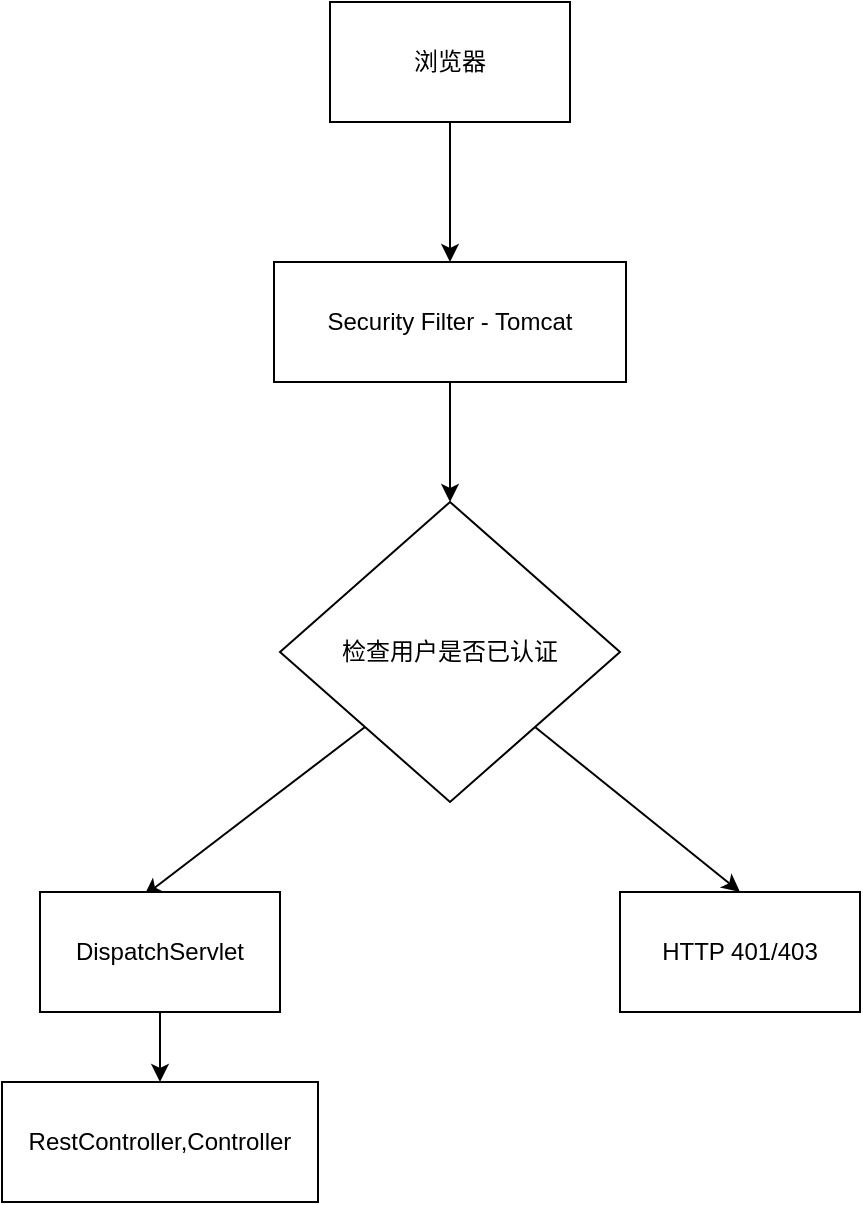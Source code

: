 <mxfile version="20.5.3" type="github">
  <diagram id="C5RBs43oDa-KdzZeNtuy" name="Page-1">
    <mxGraphModel dx="1422" dy="762" grid="1" gridSize="10" guides="1" tooltips="1" connect="1" arrows="1" fold="1" page="1" pageScale="1" pageWidth="827" pageHeight="1169" math="0" shadow="0">
      <root>
        <mxCell id="WIyWlLk6GJQsqaUBKTNV-0" />
        <mxCell id="WIyWlLk6GJQsqaUBKTNV-1" parent="WIyWlLk6GJQsqaUBKTNV-0" />
        <mxCell id="3I9cZPLuvL2-j8E1OE_F-3" style="edgeStyle=orthogonalEdgeStyle;rounded=0;orthogonalLoop=1;jettySize=auto;html=1;exitX=0.5;exitY=1;exitDx=0;exitDy=0;entryX=0.5;entryY=0;entryDx=0;entryDy=0;" edge="1" parent="WIyWlLk6GJQsqaUBKTNV-1" source="3I9cZPLuvL2-j8E1OE_F-0" target="3I9cZPLuvL2-j8E1OE_F-1">
          <mxGeometry relative="1" as="geometry" />
        </mxCell>
        <mxCell id="3I9cZPLuvL2-j8E1OE_F-0" value="浏览器" style="rounded=0;whiteSpace=wrap;html=1;" vertex="1" parent="WIyWlLk6GJQsqaUBKTNV-1">
          <mxGeometry x="340" y="80" width="120" height="60" as="geometry" />
        </mxCell>
        <mxCell id="3I9cZPLuvL2-j8E1OE_F-4" style="edgeStyle=orthogonalEdgeStyle;rounded=0;orthogonalLoop=1;jettySize=auto;html=1;exitX=0.5;exitY=1;exitDx=0;exitDy=0;entryX=0.5;entryY=0;entryDx=0;entryDy=0;" edge="1" parent="WIyWlLk6GJQsqaUBKTNV-1" source="3I9cZPLuvL2-j8E1OE_F-1" target="3I9cZPLuvL2-j8E1OE_F-2">
          <mxGeometry relative="1" as="geometry" />
        </mxCell>
        <mxCell id="3I9cZPLuvL2-j8E1OE_F-1" value="Security Filter - Tomcat" style="rounded=0;whiteSpace=wrap;html=1;" vertex="1" parent="WIyWlLk6GJQsqaUBKTNV-1">
          <mxGeometry x="312" y="210" width="176" height="60" as="geometry" />
        </mxCell>
        <mxCell id="3I9cZPLuvL2-j8E1OE_F-12" style="rounded=0;orthogonalLoop=1;jettySize=auto;html=1;exitX=0;exitY=1;exitDx=0;exitDy=0;entryX=0.433;entryY=0.033;entryDx=0;entryDy=0;entryPerimeter=0;" edge="1" parent="WIyWlLk6GJQsqaUBKTNV-1" source="3I9cZPLuvL2-j8E1OE_F-2" target="3I9cZPLuvL2-j8E1OE_F-6">
          <mxGeometry relative="1" as="geometry" />
        </mxCell>
        <mxCell id="3I9cZPLuvL2-j8E1OE_F-13" style="edgeStyle=none;rounded=0;orthogonalLoop=1;jettySize=auto;html=1;exitX=1;exitY=1;exitDx=0;exitDy=0;entryX=0.5;entryY=0;entryDx=0;entryDy=0;" edge="1" parent="WIyWlLk6GJQsqaUBKTNV-1" source="3I9cZPLuvL2-j8E1OE_F-2" target="3I9cZPLuvL2-j8E1OE_F-5">
          <mxGeometry relative="1" as="geometry" />
        </mxCell>
        <mxCell id="3I9cZPLuvL2-j8E1OE_F-2" value="检查用户是否已认证" style="rhombus;whiteSpace=wrap;html=1;" vertex="1" parent="WIyWlLk6GJQsqaUBKTNV-1">
          <mxGeometry x="315" y="330" width="170" height="150" as="geometry" />
        </mxCell>
        <mxCell id="3I9cZPLuvL2-j8E1OE_F-5" value="HTTP 401/403" style="rounded=0;whiteSpace=wrap;html=1;" vertex="1" parent="WIyWlLk6GJQsqaUBKTNV-1">
          <mxGeometry x="485" y="525" width="120" height="60" as="geometry" />
        </mxCell>
        <mxCell id="3I9cZPLuvL2-j8E1OE_F-14" style="edgeStyle=none;rounded=0;orthogonalLoop=1;jettySize=auto;html=1;exitX=0.5;exitY=1;exitDx=0;exitDy=0;entryX=0.5;entryY=0;entryDx=0;entryDy=0;" edge="1" parent="WIyWlLk6GJQsqaUBKTNV-1" source="3I9cZPLuvL2-j8E1OE_F-6" target="3I9cZPLuvL2-j8E1OE_F-7">
          <mxGeometry relative="1" as="geometry" />
        </mxCell>
        <mxCell id="3I9cZPLuvL2-j8E1OE_F-6" value="DispatchServlet" style="rounded=0;whiteSpace=wrap;html=1;" vertex="1" parent="WIyWlLk6GJQsqaUBKTNV-1">
          <mxGeometry x="195" y="525" width="120" height="60" as="geometry" />
        </mxCell>
        <mxCell id="3I9cZPLuvL2-j8E1OE_F-7" value="RestController,Controller" style="rounded=0;whiteSpace=wrap;html=1;" vertex="1" parent="WIyWlLk6GJQsqaUBKTNV-1">
          <mxGeometry x="176" y="620" width="158" height="60" as="geometry" />
        </mxCell>
      </root>
    </mxGraphModel>
  </diagram>
</mxfile>
